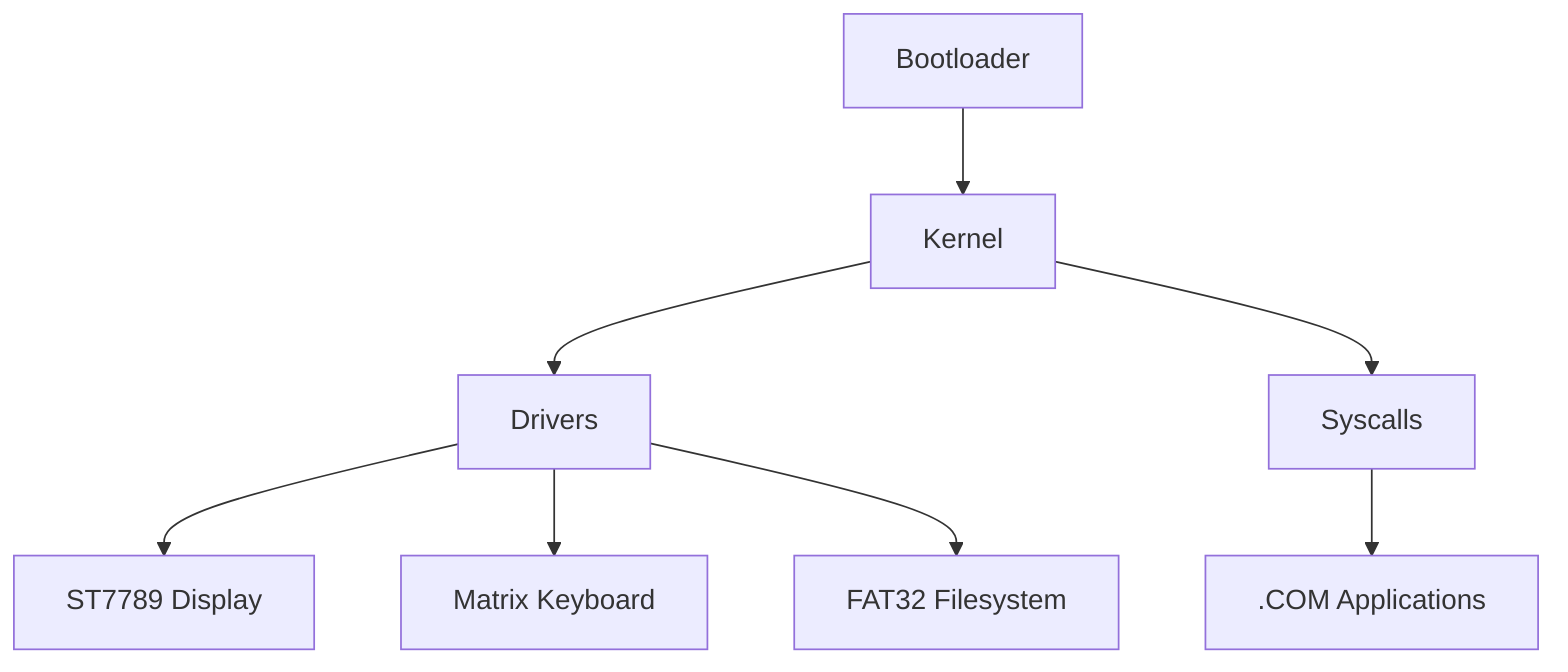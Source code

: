 graph TD
    A[Bootloader] --> B[Kernel]
    B --> C[Drivers]
    C --> D[ST7789 Display]
    C --> E[Matrix Keyboard]
    C --> F[FAT32 Filesystem]
    B --> G[Syscalls]
    G --> H[.COM Applications]